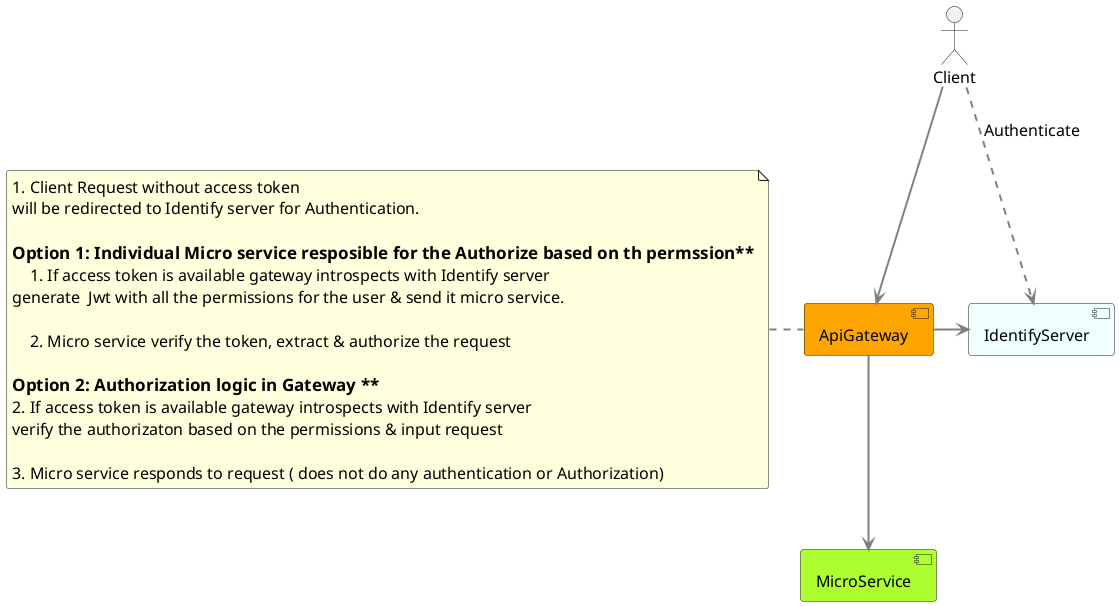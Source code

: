 @startuml
skinparam defaultFontName Segoe UI
skinparam Style strictuml
skinparam DefaultFontSize 16
skinparam ArrowThickness 2.2
skinparam ArrowColor #gray
skinparam sequenceArrowThickness 2
skinparam roundcorner 5

actor Client

'together {
    component ApiGateway#Orange{

    }

    component IdentifyServer#Azure {
        
    }
' }
component MicroService#GreenYellow {

}


Client --> ApiGateway

Client .right.>IdentifyServer : Authenticate
ApiGateway -right->IdentifyServer
ApiGateway -down-> MicroService

note left of ApiGateway
#Client Request without access token
will be redirected to Identify server for Authentication.

===Option 1: Individual Micro service resposible for the Authorize based on th permssion**
## If access token is available gateway introspects with Identify server
generate  Jwt with all the permissions for the user & send it micro service.

## Micro service verify the token, extract & authorize the request

===Option 2: Authorization logic in Gateway **
# If access token is available gateway introspects with Identify server
verify the authorizaton based on the permissions & input request

# Micro service responds to request ( does not do any authentication or Authorization)
end note

@enduml
